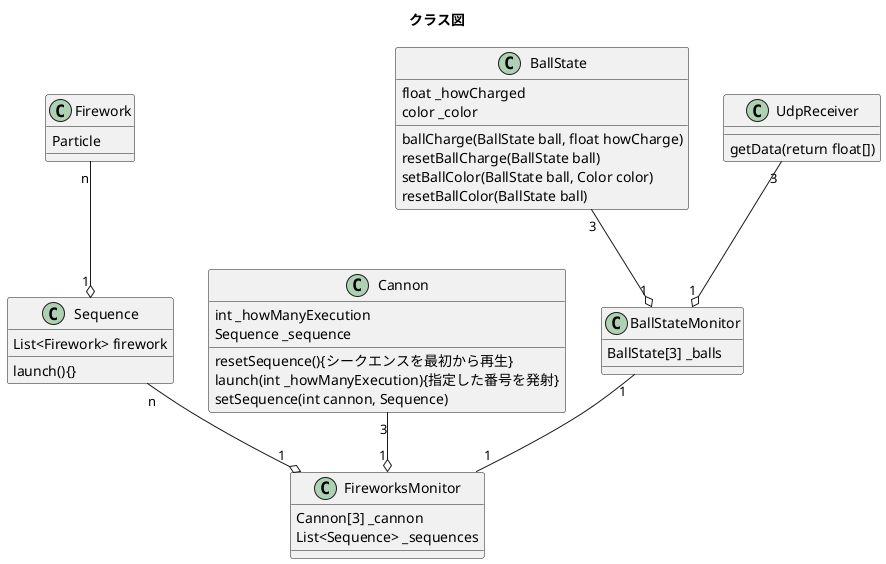 @startuml

title クラス図

class Firework {
    Particle

}

class Sequence {
    List<Firework> firework

    launch(){}
}

class FireworksMonitor {
    Cannon[3] _cannon
    List<Sequence> _sequences


}

class Cannon{
    int _howManyExecution
    Sequence _sequence
    
    resetSequence(){シークエンスを最初から再生}
    launch(int _howManyExecution){指定した番号を発射}
    setSequence(int cannon, Sequence)
    
    
}

class BallStateMonitor {
    BallState[3] _balls

    
}

class BallState{
    float _howCharged
    color _color

    ballCharge(BallState ball, float howCharge)
    resetBallCharge(BallState ball)
    setBallColor(BallState ball, Color color)
    resetBallColor(BallState ball)
}

class UdpReceiver{
    getData(return float[])

}

Firework "n" --o "1" Sequence
Sequence "n" --o "1" FireworksMonitor

BallStateMonitor "1" -- "1" FireworksMonitor

UdpReceiver "3" --o "1" BallStateMonitor
BallState "3" --o "1" BallStateMonitor
Cannon "3" --o "1" FireworksMonitor




@enduml